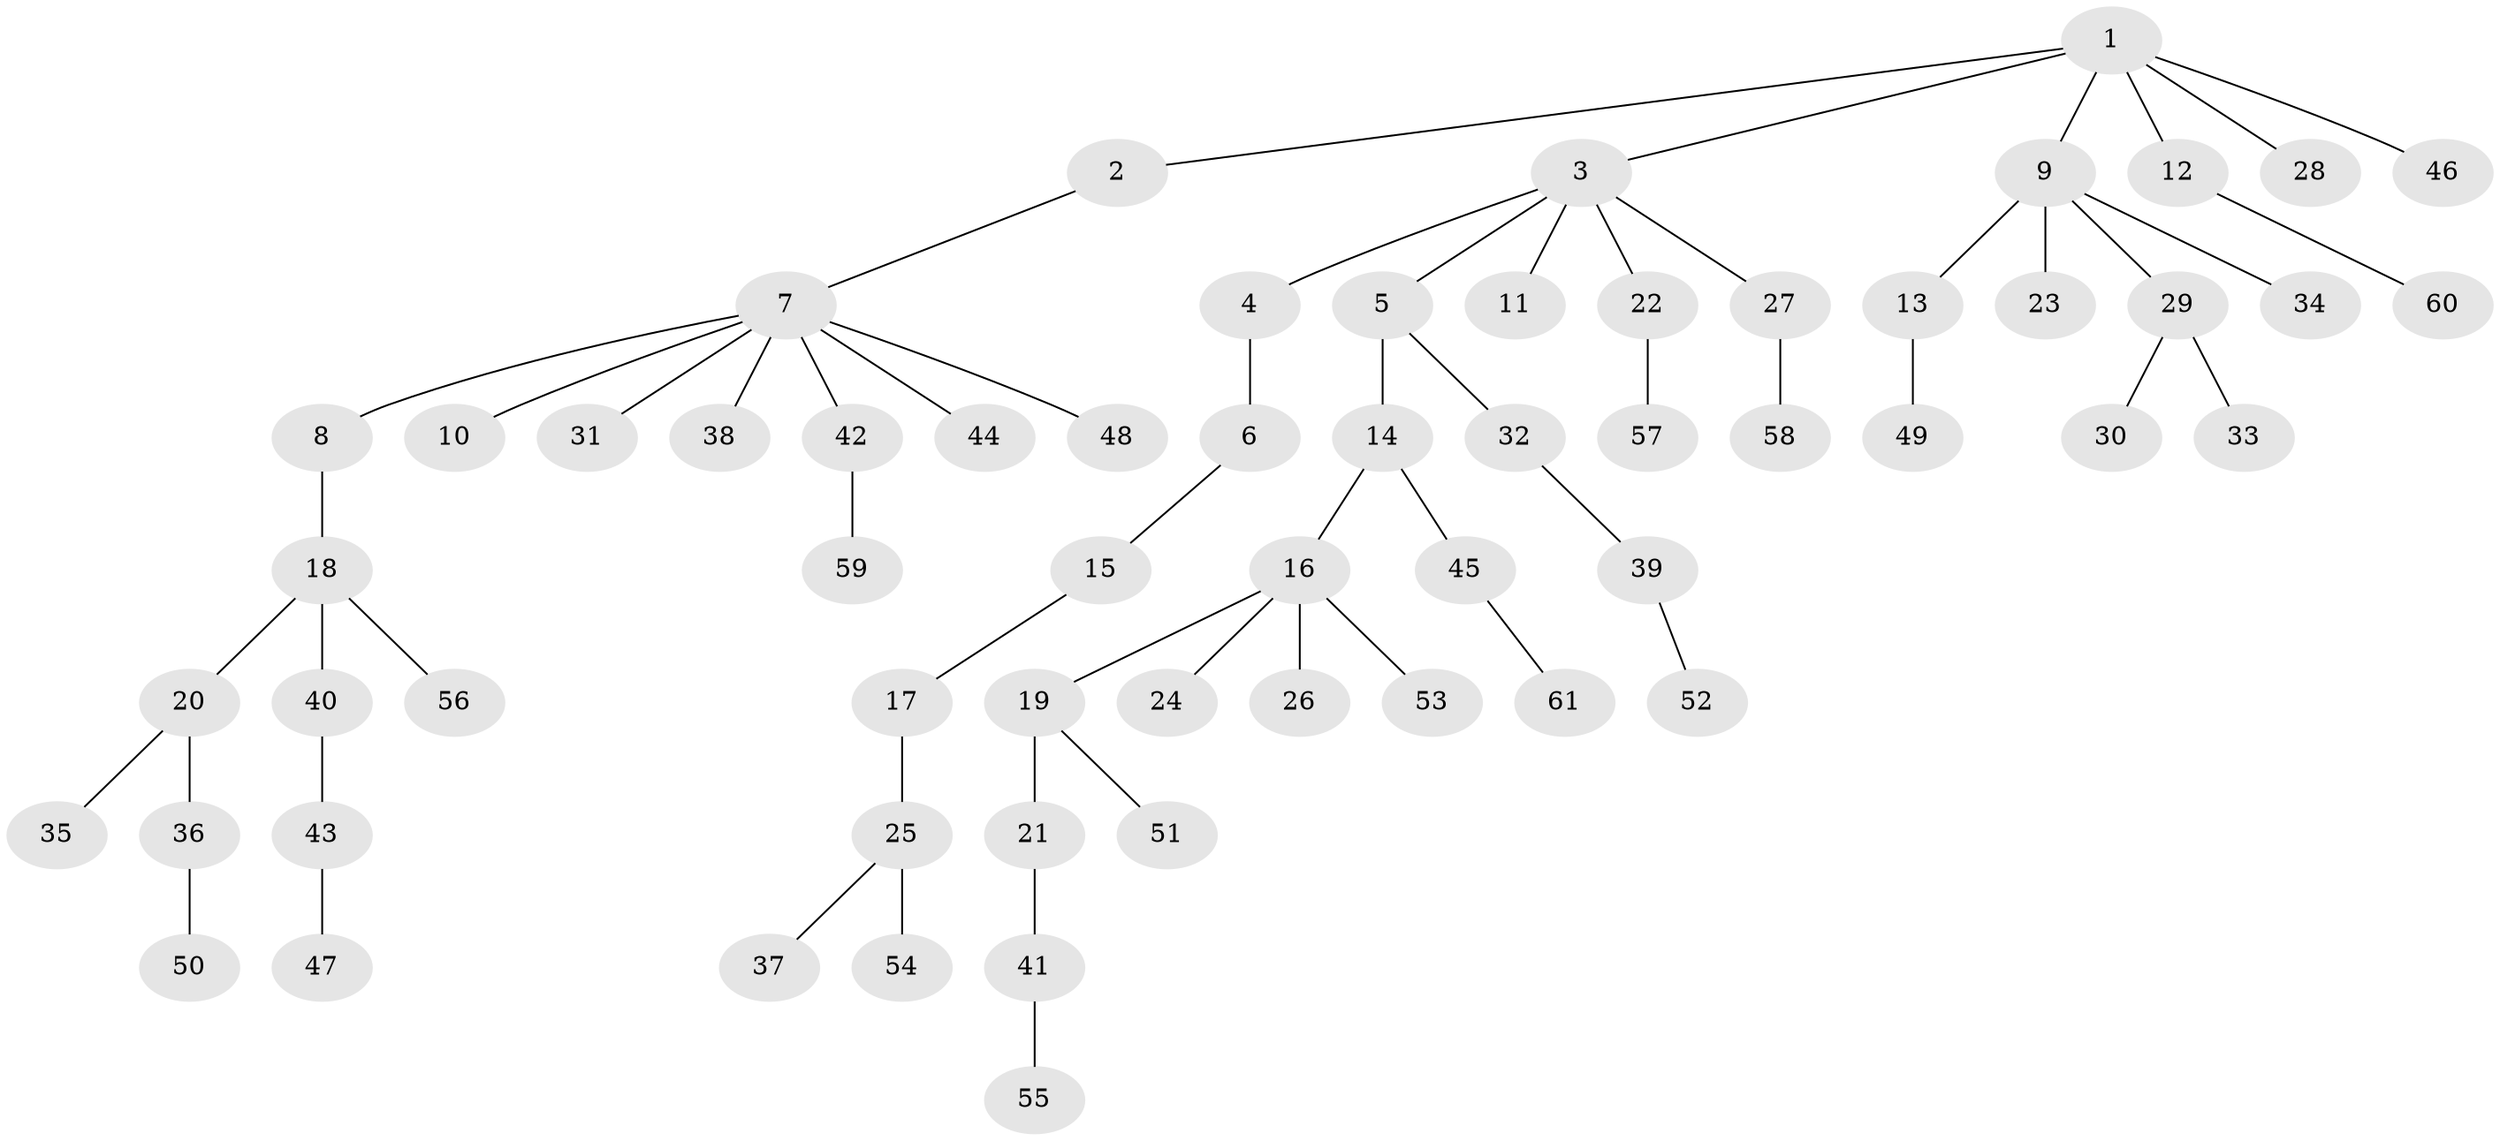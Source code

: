 // Generated by graph-tools (version 1.1) at 2025/36/03/09/25 02:36:44]
// undirected, 61 vertices, 60 edges
graph export_dot {
graph [start="1"]
  node [color=gray90,style=filled];
  1;
  2;
  3;
  4;
  5;
  6;
  7;
  8;
  9;
  10;
  11;
  12;
  13;
  14;
  15;
  16;
  17;
  18;
  19;
  20;
  21;
  22;
  23;
  24;
  25;
  26;
  27;
  28;
  29;
  30;
  31;
  32;
  33;
  34;
  35;
  36;
  37;
  38;
  39;
  40;
  41;
  42;
  43;
  44;
  45;
  46;
  47;
  48;
  49;
  50;
  51;
  52;
  53;
  54;
  55;
  56;
  57;
  58;
  59;
  60;
  61;
  1 -- 2;
  1 -- 3;
  1 -- 9;
  1 -- 12;
  1 -- 28;
  1 -- 46;
  2 -- 7;
  3 -- 4;
  3 -- 5;
  3 -- 11;
  3 -- 22;
  3 -- 27;
  4 -- 6;
  5 -- 14;
  5 -- 32;
  6 -- 15;
  7 -- 8;
  7 -- 10;
  7 -- 31;
  7 -- 38;
  7 -- 42;
  7 -- 44;
  7 -- 48;
  8 -- 18;
  9 -- 13;
  9 -- 23;
  9 -- 29;
  9 -- 34;
  12 -- 60;
  13 -- 49;
  14 -- 16;
  14 -- 45;
  15 -- 17;
  16 -- 19;
  16 -- 24;
  16 -- 26;
  16 -- 53;
  17 -- 25;
  18 -- 20;
  18 -- 40;
  18 -- 56;
  19 -- 21;
  19 -- 51;
  20 -- 35;
  20 -- 36;
  21 -- 41;
  22 -- 57;
  25 -- 37;
  25 -- 54;
  27 -- 58;
  29 -- 30;
  29 -- 33;
  32 -- 39;
  36 -- 50;
  39 -- 52;
  40 -- 43;
  41 -- 55;
  42 -- 59;
  43 -- 47;
  45 -- 61;
}

